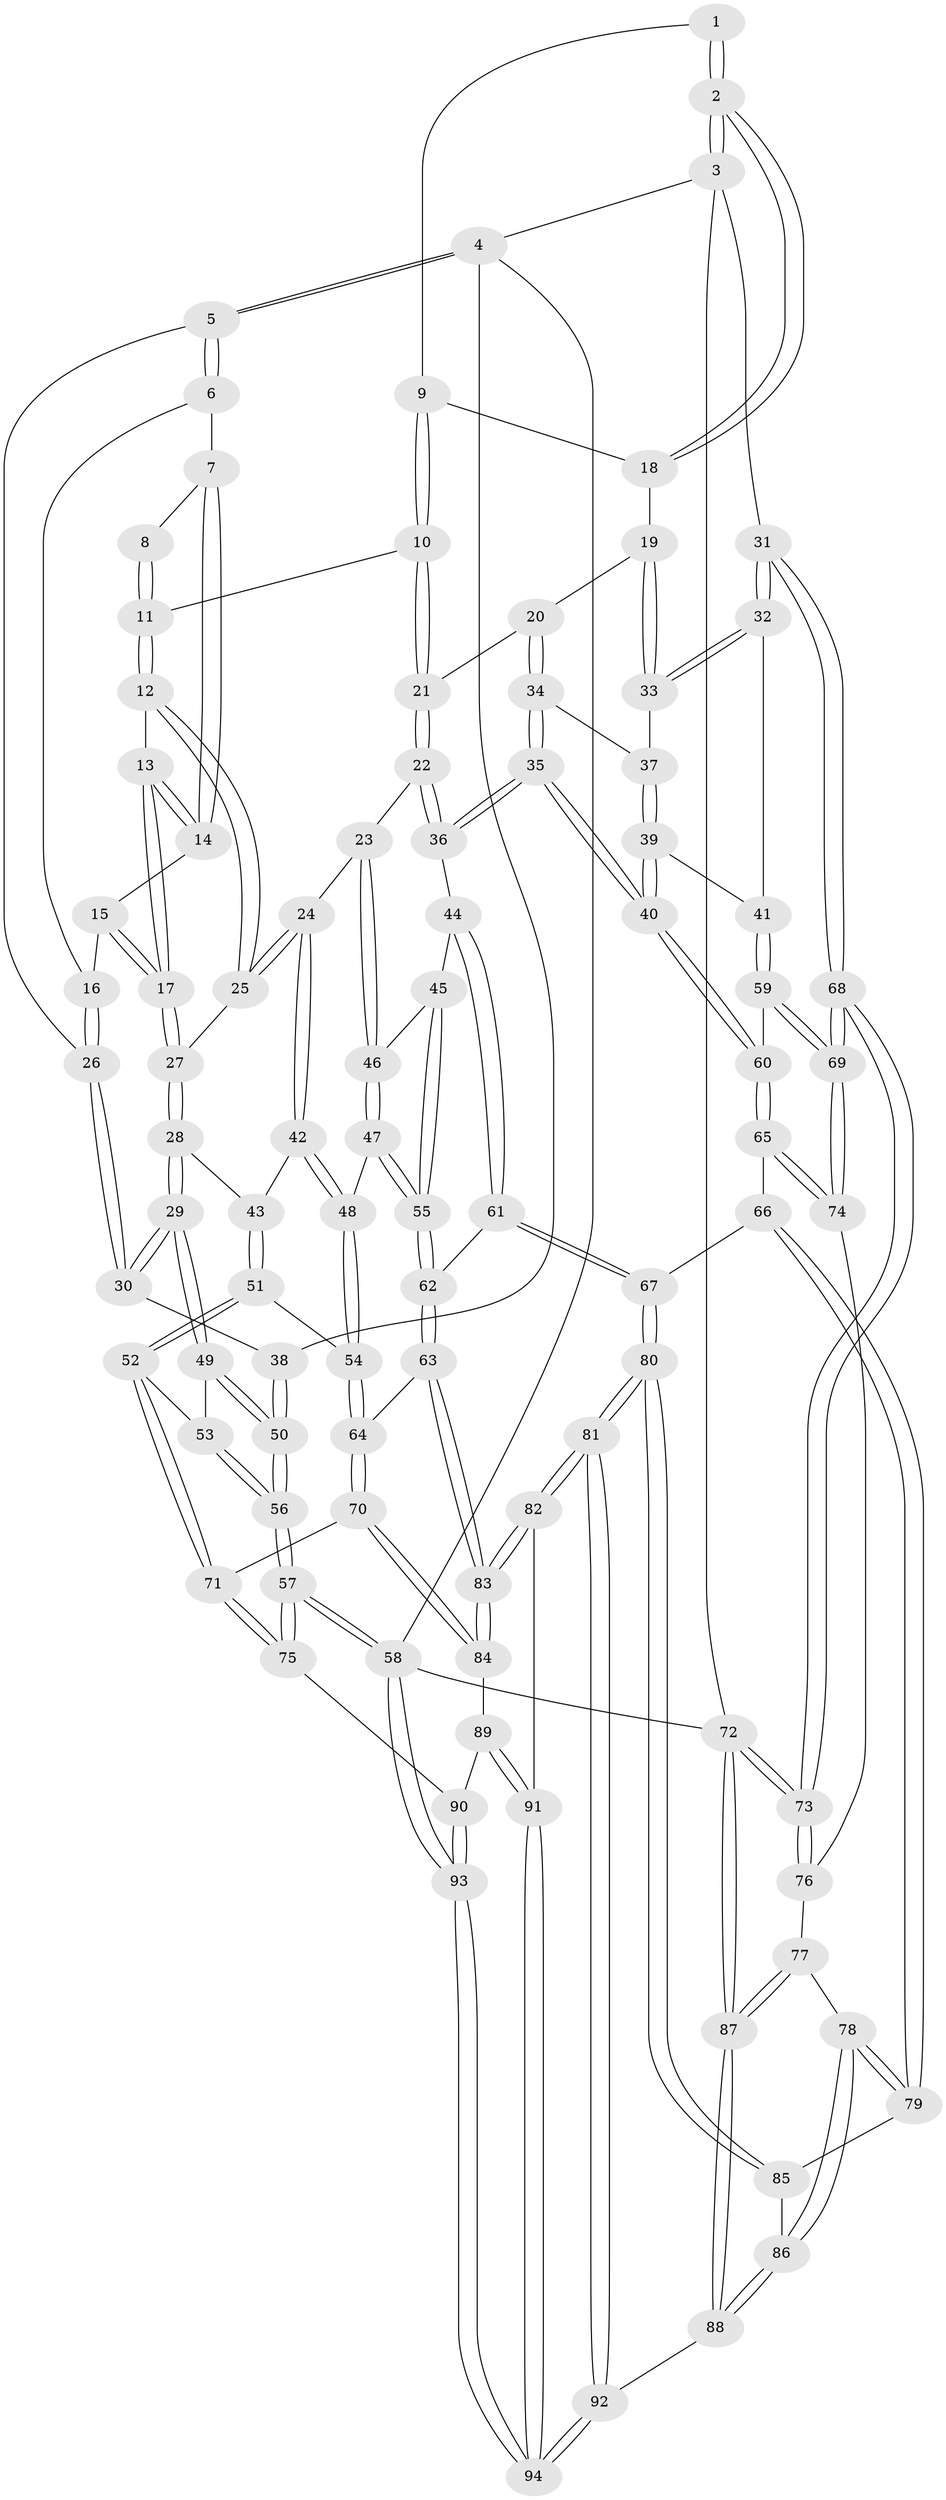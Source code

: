 // coarse degree distribution, {4: 0.375, 5: 0.39285714285714285, 3: 0.10714285714285714, 2: 0.03571428571428571, 7: 0.03571428571428571, 6: 0.017857142857142856, 8: 0.03571428571428571}
// Generated by graph-tools (version 1.1) at 2025/06/03/04/25 22:06:26]
// undirected, 94 vertices, 232 edges
graph export_dot {
graph [start="1"]
  node [color=gray90,style=filled];
  1 [pos="+0.8254816850880813+0"];
  2 [pos="+1+0"];
  3 [pos="+1+0"];
  4 [pos="+0+0"];
  5 [pos="+0+0"];
  6 [pos="+0+0"];
  7 [pos="+0.014854025158447541+0"];
  8 [pos="+0.42246184686164867+0"];
  9 [pos="+0.6614460062751732+0.10970100080873826"];
  10 [pos="+0.659862569060718+0.11269937023129266"];
  11 [pos="+0.45700358082270004+0.012030066953768659"];
  12 [pos="+0.42417138333303245+0.12087109959159538"];
  13 [pos="+0.38451892433184737+0.131255975417412"];
  14 [pos="+0.27204129208758715+0.1327867370189272"];
  15 [pos="+0.2625542196579135+0.1435686382852518"];
  16 [pos="+0.21094502241547325+0.16977389909940496"];
  17 [pos="+0.2841003394394077+0.24627183632387256"];
  18 [pos="+0.9378656898024479+0"];
  19 [pos="+0.8359247572131823+0.15766150876276852"];
  20 [pos="+0.7204036896903391+0.21495751061517374"];
  21 [pos="+0.6935371743452903+0.20577649763286276"];
  22 [pos="+0.5688343095606749+0.2755403500260369"];
  23 [pos="+0.5230228527031591+0.2875940279011168"];
  24 [pos="+0.5079093935984785+0.28545620431138785"];
  25 [pos="+0.44411112560239224+0.17994530068665443"];
  26 [pos="+0.14226691709955627+0.24805547306349846"];
  27 [pos="+0.2643502425942324+0.31113366285228455"];
  28 [pos="+0.24654582063200317+0.3412395234894609"];
  29 [pos="+0.1639123633066482+0.34756449346059254"];
  30 [pos="+0.14585321963399503+0.28222380186262785"];
  31 [pos="+1+0.3447169663962421"];
  32 [pos="+1+0.35236951930268634"];
  33 [pos="+0.9585416701754692+0.2993537845574687"];
  34 [pos="+0.7582871176179902+0.2986193970013823"];
  35 [pos="+0.7245493137144753+0.46107073591857417"];
  36 [pos="+0.723653648428923+0.4610625102446645"];
  37 [pos="+0.8532021917907195+0.3266617302824045"];
  38 [pos="+0+0.15340601947031188"];
  39 [pos="+0.8514375732346241+0.40020139277330397"];
  40 [pos="+0.774128793420417+0.49999256491163413"];
  41 [pos="+1+0.41661691798193845"];
  42 [pos="+0.3991723205492525+0.39179354177458603"];
  43 [pos="+0.3545948780510662+0.38902246524245326"];
  44 [pos="+0.6795977692682478+0.4718926096014081"];
  45 [pos="+0.6124278019646613+0.46077939131242945"];
  46 [pos="+0.5811849848520869+0.4324025784895297"];
  47 [pos="+0.4517613821300242+0.4847800424093939"];
  48 [pos="+0.4311457506011673+0.45927897917802896"];
  49 [pos="+0.16141974956804425+0.35066243122736074"];
  50 [pos="+0+0.3554824090115814"];
  51 [pos="+0.28551014702022764+0.5576096530259089"];
  52 [pos="+0.1396675632884896+0.5678437417990209"];
  53 [pos="+0.153265764093459+0.40186713778165334"];
  54 [pos="+0.3175972289753408+0.5738998695828461"];
  55 [pos="+0.4916946710911614+0.5850220494324434"];
  56 [pos="+0+0.5250464231248213"];
  57 [pos="+0+0.7293016058068221"];
  58 [pos="+0+1"];
  59 [pos="+0.8621635165202095+0.5456733142703152"];
  60 [pos="+0.8153241356904705+0.559126762712469"];
  61 [pos="+0.578828112082625+0.6467122446506854"];
  62 [pos="+0.4922840030691476+0.6022002485201978"];
  63 [pos="+0.4151020502289799+0.6495808795799816"];
  64 [pos="+0.38456453841274035+0.6403667683393243"];
  65 [pos="+0.8030779320941084+0.610538793382999"];
  66 [pos="+0.7617914849068559+0.6365080797352156"];
  67 [pos="+0.5816692269238183+0.6498266006573231"];
  68 [pos="+1+0.7541091275734793"];
  69 [pos="+1+0.7429160236437743"];
  70 [pos="+0.1859083346185206+0.741697910262656"];
  71 [pos="+0.06693988576504638+0.672726404594558"];
  72 [pos="+1+1"];
  73 [pos="+1+0.8090903557597737"];
  74 [pos="+0.8215659744931815+0.637760125888312"];
  75 [pos="+0.01592163192678159+0.6876152341232302"];
  76 [pos="+0.8708412743378988+0.7707097558468685"];
  77 [pos="+0.8556226550480585+0.7895993424962625"];
  78 [pos="+0.8554111426672285+0.7897414228355217"];
  79 [pos="+0.7167705126167383+0.7622995079524219"];
  80 [pos="+0.5965056544219127+0.8237765911642128"];
  81 [pos="+0.5480789979848331+0.939001581447373"];
  82 [pos="+0.4462762799857324+0.8552318749747132"];
  83 [pos="+0.40922260848314573+0.8130631090642999"];
  84 [pos="+0.23534911072670883+0.7991731646934059"];
  85 [pos="+0.7119132586512098+0.7674570928517692"];
  86 [pos="+0.7947568774476004+0.8635169180397715"];
  87 [pos="+1+1"];
  88 [pos="+0.6900979670948012+1"];
  89 [pos="+0.23308025328063453+0.8334492850026528"];
  90 [pos="+0.13614243783118302+0.9083971979426588"];
  91 [pos="+0.2459458768217824+0.9437586114090837"];
  92 [pos="+0.5894273578506778+1"];
  93 [pos="+0.09076162440552779+1"];
  94 [pos="+0.20311916402212715+1"];
  1 -- 2;
  1 -- 2;
  1 -- 9;
  2 -- 3;
  2 -- 3;
  2 -- 18;
  2 -- 18;
  3 -- 4;
  3 -- 31;
  3 -- 72;
  4 -- 5;
  4 -- 5;
  4 -- 38;
  4 -- 58;
  5 -- 6;
  5 -- 6;
  5 -- 26;
  6 -- 7;
  6 -- 16;
  7 -- 8;
  7 -- 14;
  7 -- 14;
  8 -- 11;
  8 -- 11;
  9 -- 10;
  9 -- 10;
  9 -- 18;
  10 -- 11;
  10 -- 21;
  10 -- 21;
  11 -- 12;
  11 -- 12;
  12 -- 13;
  12 -- 25;
  12 -- 25;
  13 -- 14;
  13 -- 14;
  13 -- 17;
  13 -- 17;
  14 -- 15;
  15 -- 16;
  15 -- 17;
  15 -- 17;
  16 -- 26;
  16 -- 26;
  17 -- 27;
  17 -- 27;
  18 -- 19;
  19 -- 20;
  19 -- 33;
  19 -- 33;
  20 -- 21;
  20 -- 34;
  20 -- 34;
  21 -- 22;
  21 -- 22;
  22 -- 23;
  22 -- 36;
  22 -- 36;
  23 -- 24;
  23 -- 46;
  23 -- 46;
  24 -- 25;
  24 -- 25;
  24 -- 42;
  24 -- 42;
  25 -- 27;
  26 -- 30;
  26 -- 30;
  27 -- 28;
  27 -- 28;
  28 -- 29;
  28 -- 29;
  28 -- 43;
  29 -- 30;
  29 -- 30;
  29 -- 49;
  29 -- 49;
  30 -- 38;
  31 -- 32;
  31 -- 32;
  31 -- 68;
  31 -- 68;
  32 -- 33;
  32 -- 33;
  32 -- 41;
  33 -- 37;
  34 -- 35;
  34 -- 35;
  34 -- 37;
  35 -- 36;
  35 -- 36;
  35 -- 40;
  35 -- 40;
  36 -- 44;
  37 -- 39;
  37 -- 39;
  38 -- 50;
  38 -- 50;
  39 -- 40;
  39 -- 40;
  39 -- 41;
  40 -- 60;
  40 -- 60;
  41 -- 59;
  41 -- 59;
  42 -- 43;
  42 -- 48;
  42 -- 48;
  43 -- 51;
  43 -- 51;
  44 -- 45;
  44 -- 61;
  44 -- 61;
  45 -- 46;
  45 -- 55;
  45 -- 55;
  46 -- 47;
  46 -- 47;
  47 -- 48;
  47 -- 55;
  47 -- 55;
  48 -- 54;
  48 -- 54;
  49 -- 50;
  49 -- 50;
  49 -- 53;
  50 -- 56;
  50 -- 56;
  51 -- 52;
  51 -- 52;
  51 -- 54;
  52 -- 53;
  52 -- 71;
  52 -- 71;
  53 -- 56;
  53 -- 56;
  54 -- 64;
  54 -- 64;
  55 -- 62;
  55 -- 62;
  56 -- 57;
  56 -- 57;
  57 -- 58;
  57 -- 58;
  57 -- 75;
  57 -- 75;
  58 -- 93;
  58 -- 93;
  58 -- 72;
  59 -- 60;
  59 -- 69;
  59 -- 69;
  60 -- 65;
  60 -- 65;
  61 -- 62;
  61 -- 67;
  61 -- 67;
  62 -- 63;
  62 -- 63;
  63 -- 64;
  63 -- 83;
  63 -- 83;
  64 -- 70;
  64 -- 70;
  65 -- 66;
  65 -- 74;
  65 -- 74;
  66 -- 67;
  66 -- 79;
  66 -- 79;
  67 -- 80;
  67 -- 80;
  68 -- 69;
  68 -- 69;
  68 -- 73;
  68 -- 73;
  69 -- 74;
  69 -- 74;
  70 -- 71;
  70 -- 84;
  70 -- 84;
  71 -- 75;
  71 -- 75;
  72 -- 73;
  72 -- 73;
  72 -- 87;
  72 -- 87;
  73 -- 76;
  73 -- 76;
  74 -- 76;
  75 -- 90;
  76 -- 77;
  77 -- 78;
  77 -- 87;
  77 -- 87;
  78 -- 79;
  78 -- 79;
  78 -- 86;
  78 -- 86;
  79 -- 85;
  80 -- 81;
  80 -- 81;
  80 -- 85;
  80 -- 85;
  81 -- 82;
  81 -- 82;
  81 -- 92;
  81 -- 92;
  82 -- 83;
  82 -- 83;
  82 -- 91;
  83 -- 84;
  83 -- 84;
  84 -- 89;
  85 -- 86;
  86 -- 88;
  86 -- 88;
  87 -- 88;
  87 -- 88;
  88 -- 92;
  89 -- 90;
  89 -- 91;
  89 -- 91;
  90 -- 93;
  90 -- 93;
  91 -- 94;
  91 -- 94;
  92 -- 94;
  92 -- 94;
  93 -- 94;
  93 -- 94;
}
